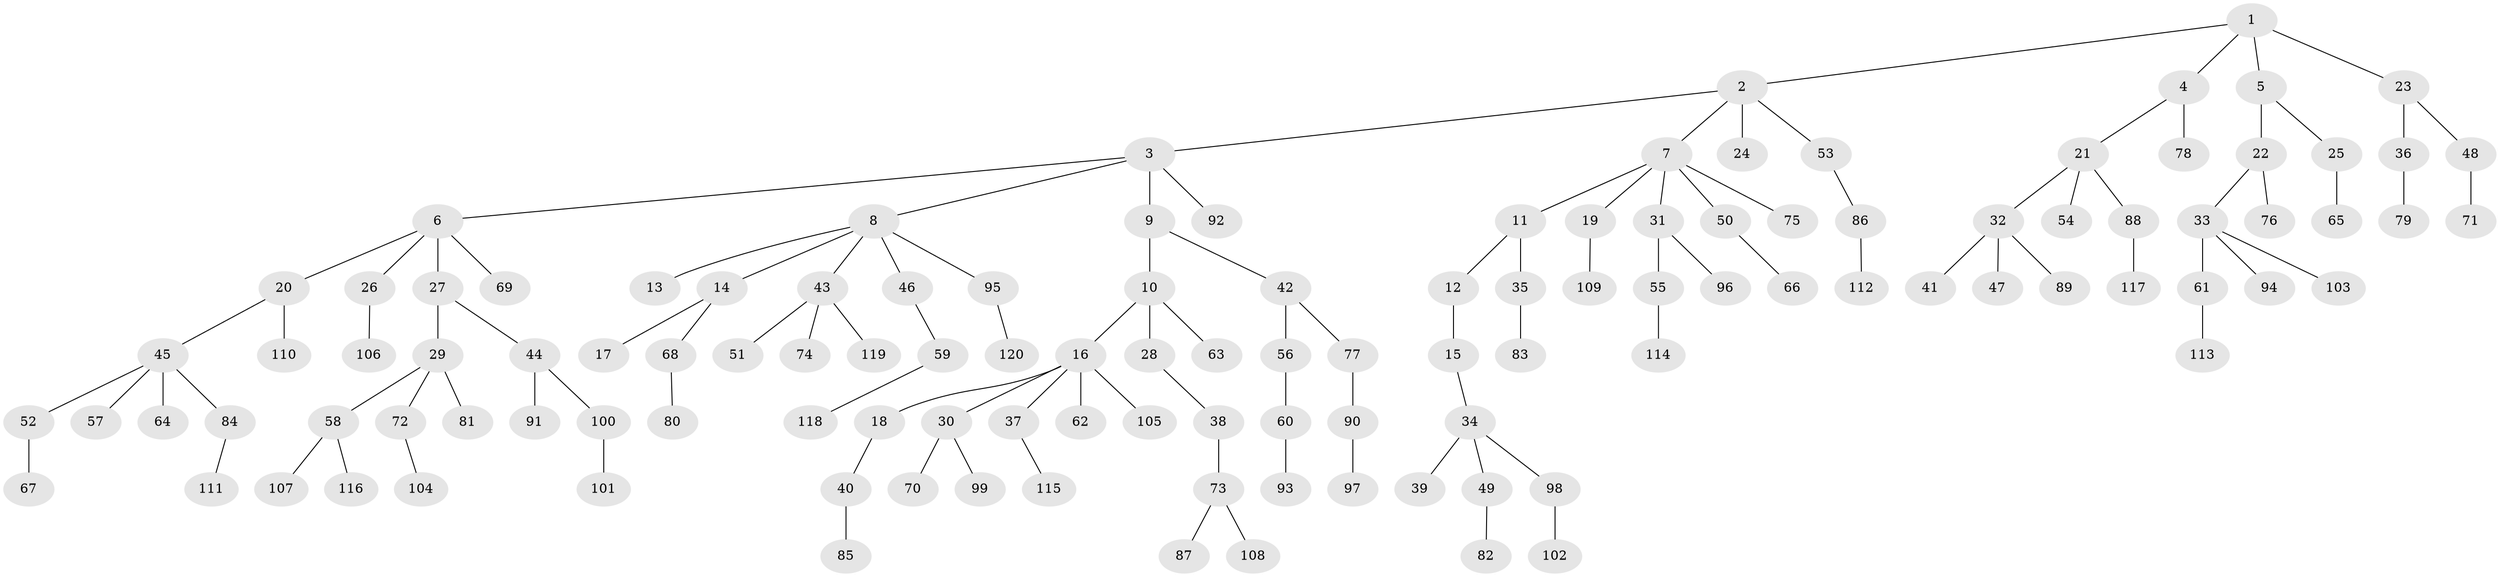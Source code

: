 // Generated by graph-tools (version 1.1) at 2025/50/03/09/25 03:50:24]
// undirected, 120 vertices, 119 edges
graph export_dot {
graph [start="1"]
  node [color=gray90,style=filled];
  1;
  2;
  3;
  4;
  5;
  6;
  7;
  8;
  9;
  10;
  11;
  12;
  13;
  14;
  15;
  16;
  17;
  18;
  19;
  20;
  21;
  22;
  23;
  24;
  25;
  26;
  27;
  28;
  29;
  30;
  31;
  32;
  33;
  34;
  35;
  36;
  37;
  38;
  39;
  40;
  41;
  42;
  43;
  44;
  45;
  46;
  47;
  48;
  49;
  50;
  51;
  52;
  53;
  54;
  55;
  56;
  57;
  58;
  59;
  60;
  61;
  62;
  63;
  64;
  65;
  66;
  67;
  68;
  69;
  70;
  71;
  72;
  73;
  74;
  75;
  76;
  77;
  78;
  79;
  80;
  81;
  82;
  83;
  84;
  85;
  86;
  87;
  88;
  89;
  90;
  91;
  92;
  93;
  94;
  95;
  96;
  97;
  98;
  99;
  100;
  101;
  102;
  103;
  104;
  105;
  106;
  107;
  108;
  109;
  110;
  111;
  112;
  113;
  114;
  115;
  116;
  117;
  118;
  119;
  120;
  1 -- 2;
  1 -- 4;
  1 -- 5;
  1 -- 23;
  2 -- 3;
  2 -- 7;
  2 -- 24;
  2 -- 53;
  3 -- 6;
  3 -- 8;
  3 -- 9;
  3 -- 92;
  4 -- 21;
  4 -- 78;
  5 -- 22;
  5 -- 25;
  6 -- 20;
  6 -- 26;
  6 -- 27;
  6 -- 69;
  7 -- 11;
  7 -- 19;
  7 -- 31;
  7 -- 50;
  7 -- 75;
  8 -- 13;
  8 -- 14;
  8 -- 43;
  8 -- 46;
  8 -- 95;
  9 -- 10;
  9 -- 42;
  10 -- 16;
  10 -- 28;
  10 -- 63;
  11 -- 12;
  11 -- 35;
  12 -- 15;
  14 -- 17;
  14 -- 68;
  15 -- 34;
  16 -- 18;
  16 -- 30;
  16 -- 37;
  16 -- 62;
  16 -- 105;
  18 -- 40;
  19 -- 109;
  20 -- 45;
  20 -- 110;
  21 -- 32;
  21 -- 54;
  21 -- 88;
  22 -- 33;
  22 -- 76;
  23 -- 36;
  23 -- 48;
  25 -- 65;
  26 -- 106;
  27 -- 29;
  27 -- 44;
  28 -- 38;
  29 -- 58;
  29 -- 72;
  29 -- 81;
  30 -- 70;
  30 -- 99;
  31 -- 55;
  31 -- 96;
  32 -- 41;
  32 -- 47;
  32 -- 89;
  33 -- 61;
  33 -- 94;
  33 -- 103;
  34 -- 39;
  34 -- 49;
  34 -- 98;
  35 -- 83;
  36 -- 79;
  37 -- 115;
  38 -- 73;
  40 -- 85;
  42 -- 56;
  42 -- 77;
  43 -- 51;
  43 -- 74;
  43 -- 119;
  44 -- 91;
  44 -- 100;
  45 -- 52;
  45 -- 57;
  45 -- 64;
  45 -- 84;
  46 -- 59;
  48 -- 71;
  49 -- 82;
  50 -- 66;
  52 -- 67;
  53 -- 86;
  55 -- 114;
  56 -- 60;
  58 -- 107;
  58 -- 116;
  59 -- 118;
  60 -- 93;
  61 -- 113;
  68 -- 80;
  72 -- 104;
  73 -- 87;
  73 -- 108;
  77 -- 90;
  84 -- 111;
  86 -- 112;
  88 -- 117;
  90 -- 97;
  95 -- 120;
  98 -- 102;
  100 -- 101;
}
